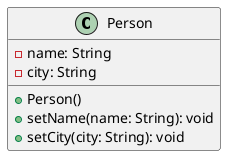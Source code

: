 @startuml

class Person {
    - name: String
    - city: String
    + Person()
    + setName(name: String): void
    +setCity(city: String): void
}

@enduml